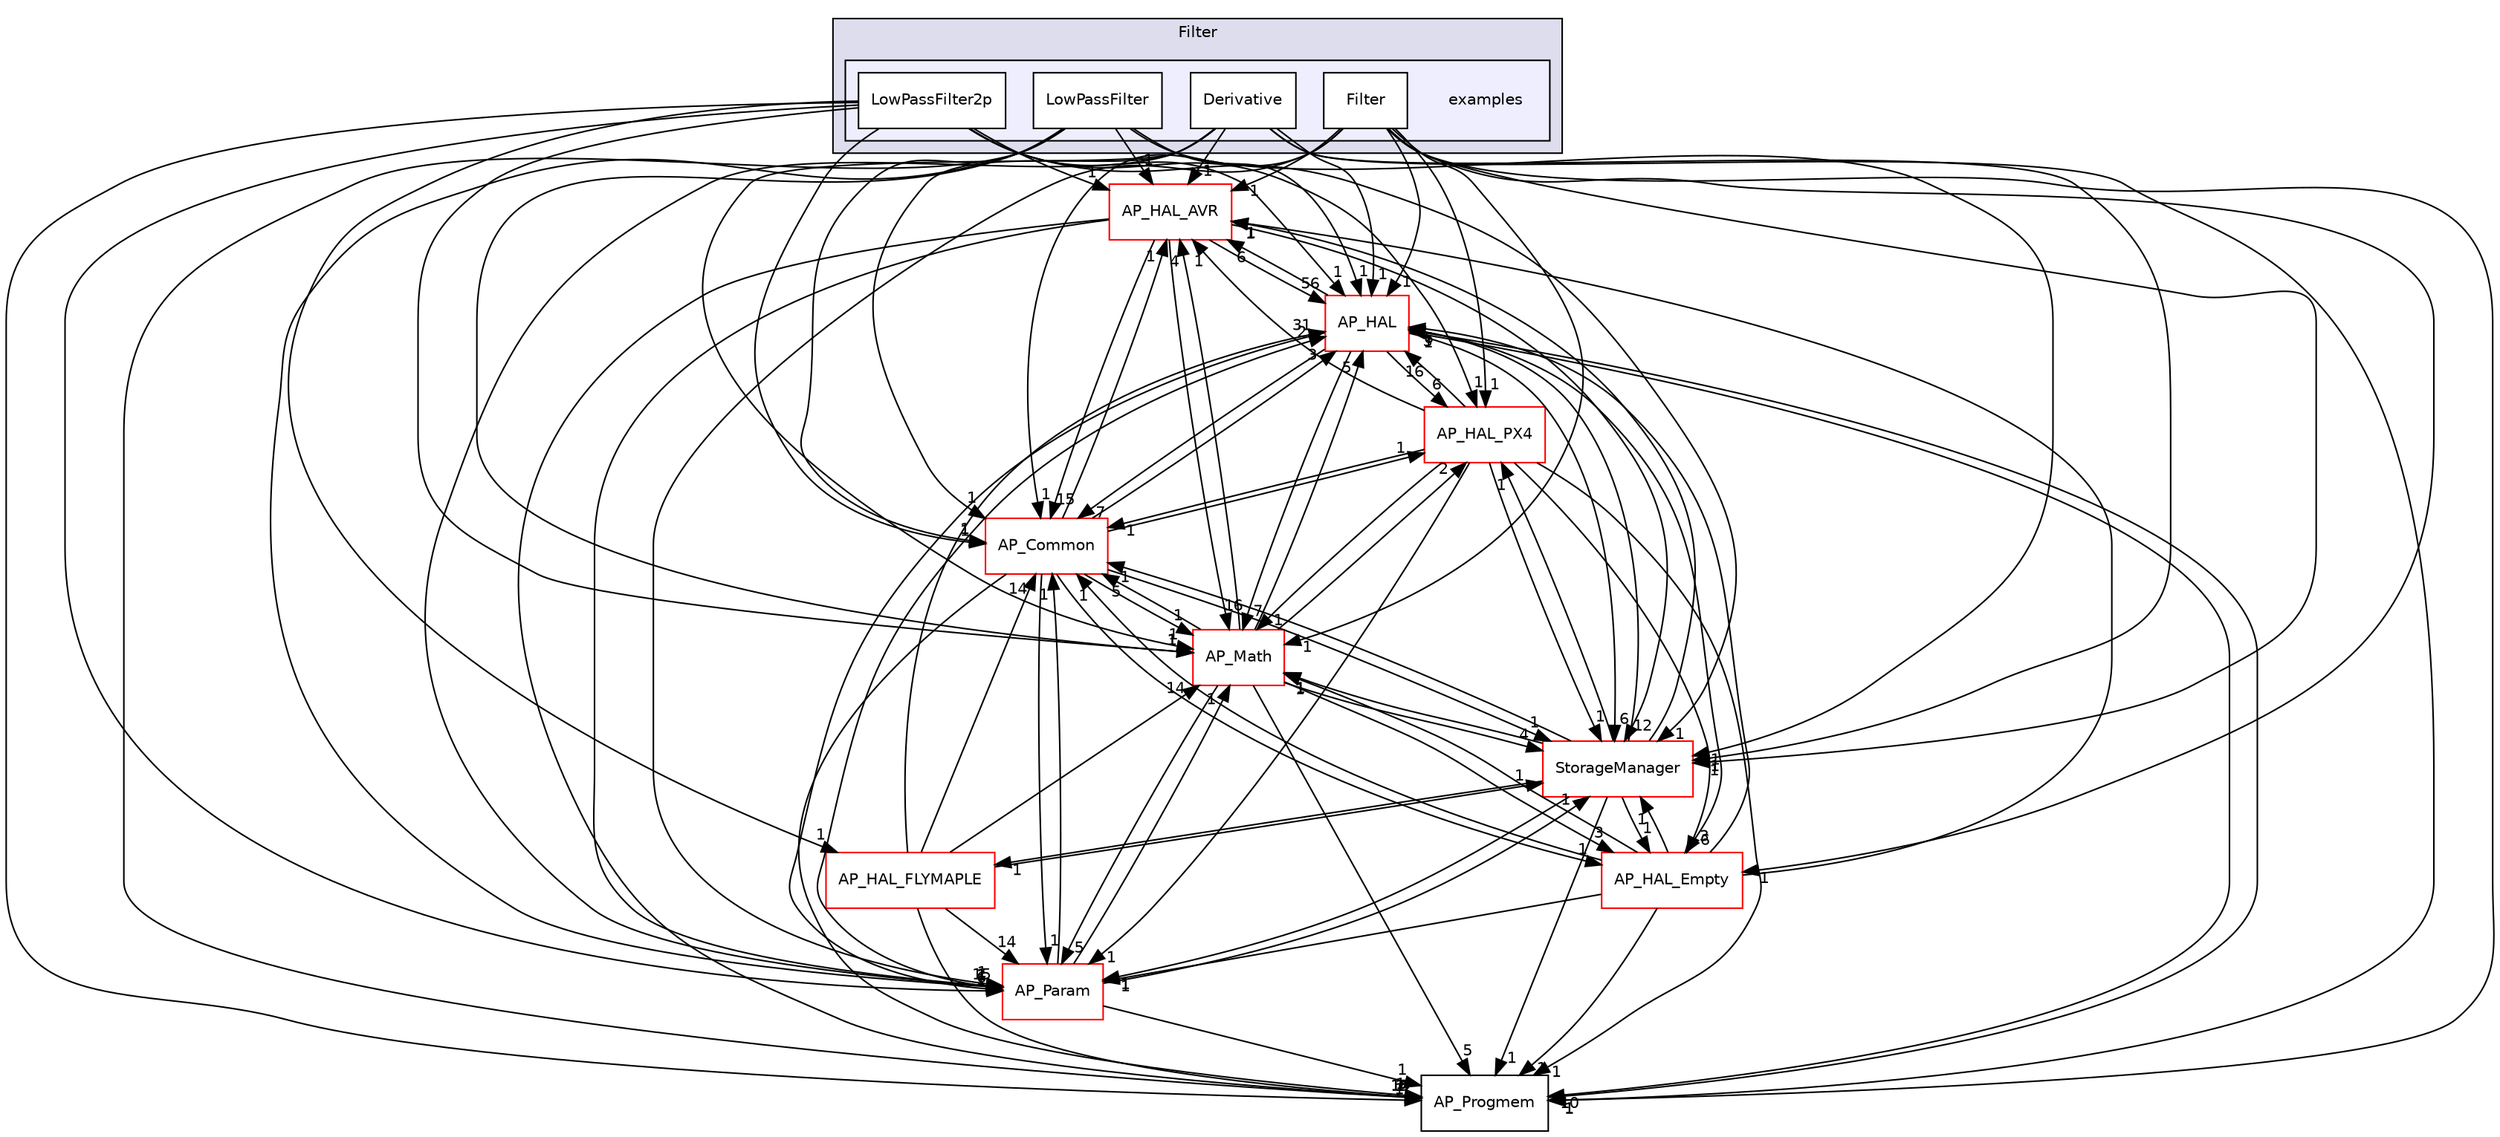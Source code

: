 digraph "libraries/Filter/examples" {
  compound=true
  node [ fontsize="10", fontname="Helvetica"];
  edge [ labelfontsize="10", labelfontname="Helvetica"];
  subgraph clusterdir_a7fc19be35497a7ff9f517e98edaea32 {
    graph [ bgcolor="#ddddee", pencolor="black", label="Filter" fontname="Helvetica", fontsize="10", URL="dir_a7fc19be35497a7ff9f517e98edaea32.html"]
  subgraph clusterdir_211fd9feeb64a8acf312790cd8260375 {
    graph [ bgcolor="#eeeeff", pencolor="black", label="" URL="dir_211fd9feeb64a8acf312790cd8260375.html"];
    dir_211fd9feeb64a8acf312790cd8260375 [shape=plaintext label="examples"];
    dir_cc88768f2cc458abe159ae96b13aa942 [shape=box label="Derivative" color="black" fillcolor="white" style="filled" URL="dir_cc88768f2cc458abe159ae96b13aa942.html"];
    dir_55cfcda18e091bc12809bea9d048df83 [shape=box label="Filter" color="black" fillcolor="white" style="filled" URL="dir_55cfcda18e091bc12809bea9d048df83.html"];
    dir_e94facd91dc148f57dca24ffef2d8800 [shape=box label="LowPassFilter" color="black" fillcolor="white" style="filled" URL="dir_e94facd91dc148f57dca24ffef2d8800.html"];
    dir_c90d296ee2ef6f8df1f63d9b6d7f0574 [shape=box label="LowPassFilter2p" color="black" fillcolor="white" style="filled" URL="dir_c90d296ee2ef6f8df1f63d9b6d7f0574.html"];
  }
  }
  dir_a788fa8059992b455dc670fb6cc9c1a5 [shape=box label="AP_HAL_AVR" fillcolor="white" style="filled" color="red" URL="dir_a788fa8059992b455dc670fb6cc9c1a5.html"];
  dir_1cbc10423b2512b31103883361e0123b [shape=box label="AP_HAL" fillcolor="white" style="filled" color="red" URL="dir_1cbc10423b2512b31103883361e0123b.html"];
  dir_200d929b8d5577e7f19dc05ce443c612 [shape=box label="AP_Param" fillcolor="white" style="filled" color="red" URL="dir_200d929b8d5577e7f19dc05ce443c612.html"];
  dir_bf8ee6ade5f07d9282f3caa02f17a995 [shape=box label="AP_HAL_Empty" fillcolor="white" style="filled" color="red" URL="dir_bf8ee6ade5f07d9282f3caa02f17a995.html"];
  dir_943e52f8581fabc839a1d5cc5644b223 [shape=box label="StorageManager" fillcolor="white" style="filled" color="red" URL="dir_943e52f8581fabc839a1d5cc5644b223.html"];
  dir_93fb9127672489656ce87df72f6e986d [shape=box label="AP_Math" fillcolor="white" style="filled" color="red" URL="dir_93fb9127672489656ce87df72f6e986d.html"];
  dir_76c3a7c075633ea7df6dd8cefcefbb8f [shape=box label="AP_Progmem" URL="dir_76c3a7c075633ea7df6dd8cefcefbb8f.html"];
  dir_df3f4256615fd4197927a84a019a8bd8 [shape=box label="AP_Common" fillcolor="white" style="filled" color="red" URL="dir_df3f4256615fd4197927a84a019a8bd8.html"];
  dir_79faf3bb0ccba03adcd32b8dc329cae8 [shape=box label="AP_HAL_PX4" fillcolor="white" style="filled" color="red" URL="dir_79faf3bb0ccba03adcd32b8dc329cae8.html"];
  dir_27aac1b292e2310d4a0e80f286dc9b56 [shape=box label="AP_HAL_FLYMAPLE" fillcolor="white" style="filled" color="red" URL="dir_27aac1b292e2310d4a0e80f286dc9b56.html"];
  dir_cc88768f2cc458abe159ae96b13aa942->dir_a788fa8059992b455dc670fb6cc9c1a5 [headlabel="1", labeldistance=1.5 headhref="dir_000173_000045.html"];
  dir_cc88768f2cc458abe159ae96b13aa942->dir_1cbc10423b2512b31103883361e0123b [headlabel="1", labeldistance=1.5 headhref="dir_000173_000044.html"];
  dir_cc88768f2cc458abe159ae96b13aa942->dir_200d929b8d5577e7f19dc05ce443c612 [headlabel="1", labeldistance=1.5 headhref="dir_000173_000144.html"];
  dir_cc88768f2cc458abe159ae96b13aa942->dir_943e52f8581fabc839a1d5cc5644b223 [headlabel="1", labeldistance=1.5 headhref="dir_000173_000195.html"];
  dir_cc88768f2cc458abe159ae96b13aa942->dir_93fb9127672489656ce87df72f6e986d [headlabel="1", labeldistance=1.5 headhref="dir_000173_000111.html"];
  dir_cc88768f2cc458abe159ae96b13aa942->dir_76c3a7c075633ea7df6dd8cefcefbb8f [headlabel="1", labeldistance=1.5 headhref="dir_000173_000148.html"];
  dir_cc88768f2cc458abe159ae96b13aa942->dir_df3f4256615fd4197927a84a019a8bd8 [headlabel="1", labeldistance=1.5 headhref="dir_000173_000028.html"];
  dir_a788fa8059992b455dc670fb6cc9c1a5->dir_1cbc10423b2512b31103883361e0123b [headlabel="56", labeldistance=1.5 headhref="dir_000045_000044.html"];
  dir_a788fa8059992b455dc670fb6cc9c1a5->dir_200d929b8d5577e7f19dc05ce443c612 [headlabel="15", labeldistance=1.5 headhref="dir_000045_000144.html"];
  dir_a788fa8059992b455dc670fb6cc9c1a5->dir_943e52f8581fabc839a1d5cc5644b223 [headlabel="12", labeldistance=1.5 headhref="dir_000045_000195.html"];
  dir_a788fa8059992b455dc670fb6cc9c1a5->dir_93fb9127672489656ce87df72f6e986d [headlabel="16", labeldistance=1.5 headhref="dir_000045_000111.html"];
  dir_a788fa8059992b455dc670fb6cc9c1a5->dir_76c3a7c075633ea7df6dd8cefcefbb8f [headlabel="15", labeldistance=1.5 headhref="dir_000045_000148.html"];
  dir_a788fa8059992b455dc670fb6cc9c1a5->dir_df3f4256615fd4197927a84a019a8bd8 [headlabel="15", labeldistance=1.5 headhref="dir_000045_000028.html"];
  dir_1cbc10423b2512b31103883361e0123b->dir_a788fa8059992b455dc670fb6cc9c1a5 [headlabel="6", labeldistance=1.5 headhref="dir_000044_000045.html"];
  dir_1cbc10423b2512b31103883361e0123b->dir_200d929b8d5577e7f19dc05ce443c612 [headlabel="6", labeldistance=1.5 headhref="dir_000044_000144.html"];
  dir_1cbc10423b2512b31103883361e0123b->dir_bf8ee6ade5f07d9282f3caa02f17a995 [headlabel="6", labeldistance=1.5 headhref="dir_000044_000046.html"];
  dir_1cbc10423b2512b31103883361e0123b->dir_943e52f8581fabc839a1d5cc5644b223 [headlabel="6", labeldistance=1.5 headhref="dir_000044_000195.html"];
  dir_1cbc10423b2512b31103883361e0123b->dir_93fb9127672489656ce87df72f6e986d [headlabel="7", labeldistance=1.5 headhref="dir_000044_000111.html"];
  dir_1cbc10423b2512b31103883361e0123b->dir_76c3a7c075633ea7df6dd8cefcefbb8f [headlabel="10", labeldistance=1.5 headhref="dir_000044_000148.html"];
  dir_1cbc10423b2512b31103883361e0123b->dir_df3f4256615fd4197927a84a019a8bd8 [headlabel="7", labeldistance=1.5 headhref="dir_000044_000028.html"];
  dir_1cbc10423b2512b31103883361e0123b->dir_79faf3bb0ccba03adcd32b8dc329cae8 [headlabel="6", labeldistance=1.5 headhref="dir_000044_000049.html"];
  dir_200d929b8d5577e7f19dc05ce443c612->dir_1cbc10423b2512b31103883361e0123b [headlabel="2", labeldistance=1.5 headhref="dir_000144_000044.html"];
  dir_200d929b8d5577e7f19dc05ce443c612->dir_943e52f8581fabc839a1d5cc5644b223 [headlabel="1", labeldistance=1.5 headhref="dir_000144_000195.html"];
  dir_200d929b8d5577e7f19dc05ce443c612->dir_93fb9127672489656ce87df72f6e986d [headlabel="1", labeldistance=1.5 headhref="dir_000144_000111.html"];
  dir_200d929b8d5577e7f19dc05ce443c612->dir_76c3a7c075633ea7df6dd8cefcefbb8f [headlabel="1", labeldistance=1.5 headhref="dir_000144_000148.html"];
  dir_200d929b8d5577e7f19dc05ce443c612->dir_df3f4256615fd4197927a84a019a8bd8 [headlabel="1", labeldistance=1.5 headhref="dir_000144_000028.html"];
  dir_c90d296ee2ef6f8df1f63d9b6d7f0574->dir_a788fa8059992b455dc670fb6cc9c1a5 [headlabel="1", labeldistance=1.5 headhref="dir_000176_000045.html"];
  dir_c90d296ee2ef6f8df1f63d9b6d7f0574->dir_1cbc10423b2512b31103883361e0123b [headlabel="1", labeldistance=1.5 headhref="dir_000176_000044.html"];
  dir_c90d296ee2ef6f8df1f63d9b6d7f0574->dir_200d929b8d5577e7f19dc05ce443c612 [headlabel="1", labeldistance=1.5 headhref="dir_000176_000144.html"];
  dir_c90d296ee2ef6f8df1f63d9b6d7f0574->dir_943e52f8581fabc839a1d5cc5644b223 [headlabel="1", labeldistance=1.5 headhref="dir_000176_000195.html"];
  dir_c90d296ee2ef6f8df1f63d9b6d7f0574->dir_93fb9127672489656ce87df72f6e986d [headlabel="1", labeldistance=1.5 headhref="dir_000176_000111.html"];
  dir_c90d296ee2ef6f8df1f63d9b6d7f0574->dir_76c3a7c075633ea7df6dd8cefcefbb8f [headlabel="1", labeldistance=1.5 headhref="dir_000176_000148.html"];
  dir_c90d296ee2ef6f8df1f63d9b6d7f0574->dir_df3f4256615fd4197927a84a019a8bd8 [headlabel="1", labeldistance=1.5 headhref="dir_000176_000028.html"];
  dir_c90d296ee2ef6f8df1f63d9b6d7f0574->dir_79faf3bb0ccba03adcd32b8dc329cae8 [headlabel="1", labeldistance=1.5 headhref="dir_000176_000049.html"];
  dir_c90d296ee2ef6f8df1f63d9b6d7f0574->dir_27aac1b292e2310d4a0e80f286dc9b56 [headlabel="1", labeldistance=1.5 headhref="dir_000176_000047.html"];
  dir_e94facd91dc148f57dca24ffef2d8800->dir_a788fa8059992b455dc670fb6cc9c1a5 [headlabel="1", labeldistance=1.5 headhref="dir_000175_000045.html"];
  dir_e94facd91dc148f57dca24ffef2d8800->dir_1cbc10423b2512b31103883361e0123b [headlabel="1", labeldistance=1.5 headhref="dir_000175_000044.html"];
  dir_e94facd91dc148f57dca24ffef2d8800->dir_200d929b8d5577e7f19dc05ce443c612 [headlabel="1", labeldistance=1.5 headhref="dir_000175_000144.html"];
  dir_e94facd91dc148f57dca24ffef2d8800->dir_943e52f8581fabc839a1d5cc5644b223 [headlabel="1", labeldistance=1.5 headhref="dir_000175_000195.html"];
  dir_e94facd91dc148f57dca24ffef2d8800->dir_93fb9127672489656ce87df72f6e986d [headlabel="1", labeldistance=1.5 headhref="dir_000175_000111.html"];
  dir_e94facd91dc148f57dca24ffef2d8800->dir_76c3a7c075633ea7df6dd8cefcefbb8f [headlabel="1", labeldistance=1.5 headhref="dir_000175_000148.html"];
  dir_e94facd91dc148f57dca24ffef2d8800->dir_df3f4256615fd4197927a84a019a8bd8 [headlabel="1", labeldistance=1.5 headhref="dir_000175_000028.html"];
  dir_bf8ee6ade5f07d9282f3caa02f17a995->dir_a788fa8059992b455dc670fb6cc9c1a5 [headlabel="1", labeldistance=1.5 headhref="dir_000046_000045.html"];
  dir_bf8ee6ade5f07d9282f3caa02f17a995->dir_1cbc10423b2512b31103883361e0123b [headlabel="6", labeldistance=1.5 headhref="dir_000046_000044.html"];
  dir_bf8ee6ade5f07d9282f3caa02f17a995->dir_200d929b8d5577e7f19dc05ce443c612 [headlabel="1", labeldistance=1.5 headhref="dir_000046_000144.html"];
  dir_bf8ee6ade5f07d9282f3caa02f17a995->dir_943e52f8581fabc839a1d5cc5644b223 [headlabel="1", labeldistance=1.5 headhref="dir_000046_000195.html"];
  dir_bf8ee6ade5f07d9282f3caa02f17a995->dir_93fb9127672489656ce87df72f6e986d [headlabel="1", labeldistance=1.5 headhref="dir_000046_000111.html"];
  dir_bf8ee6ade5f07d9282f3caa02f17a995->dir_76c3a7c075633ea7df6dd8cefcefbb8f [headlabel="1", labeldistance=1.5 headhref="dir_000046_000148.html"];
  dir_bf8ee6ade5f07d9282f3caa02f17a995->dir_df3f4256615fd4197927a84a019a8bd8 [headlabel="1", labeldistance=1.5 headhref="dir_000046_000028.html"];
  dir_943e52f8581fabc839a1d5cc5644b223->dir_a788fa8059992b455dc670fb6cc9c1a5 [headlabel="1", labeldistance=1.5 headhref="dir_000195_000045.html"];
  dir_943e52f8581fabc839a1d5cc5644b223->dir_1cbc10423b2512b31103883361e0123b [headlabel="3", labeldistance=1.5 headhref="dir_000195_000044.html"];
  dir_943e52f8581fabc839a1d5cc5644b223->dir_200d929b8d5577e7f19dc05ce443c612 [headlabel="1", labeldistance=1.5 headhref="dir_000195_000144.html"];
  dir_943e52f8581fabc839a1d5cc5644b223->dir_bf8ee6ade5f07d9282f3caa02f17a995 [headlabel="1", labeldistance=1.5 headhref="dir_000195_000046.html"];
  dir_943e52f8581fabc839a1d5cc5644b223->dir_93fb9127672489656ce87df72f6e986d [headlabel="1", labeldistance=1.5 headhref="dir_000195_000111.html"];
  dir_943e52f8581fabc839a1d5cc5644b223->dir_76c3a7c075633ea7df6dd8cefcefbb8f [headlabel="1", labeldistance=1.5 headhref="dir_000195_000148.html"];
  dir_943e52f8581fabc839a1d5cc5644b223->dir_df3f4256615fd4197927a84a019a8bd8 [headlabel="1", labeldistance=1.5 headhref="dir_000195_000028.html"];
  dir_943e52f8581fabc839a1d5cc5644b223->dir_79faf3bb0ccba03adcd32b8dc329cae8 [headlabel="1", labeldistance=1.5 headhref="dir_000195_000049.html"];
  dir_943e52f8581fabc839a1d5cc5644b223->dir_27aac1b292e2310d4a0e80f286dc9b56 [headlabel="1", labeldistance=1.5 headhref="dir_000195_000047.html"];
  dir_93fb9127672489656ce87df72f6e986d->dir_a788fa8059992b455dc670fb6cc9c1a5 [headlabel="4", labeldistance=1.5 headhref="dir_000111_000045.html"];
  dir_93fb9127672489656ce87df72f6e986d->dir_1cbc10423b2512b31103883361e0123b [headlabel="5", labeldistance=1.5 headhref="dir_000111_000044.html"];
  dir_93fb9127672489656ce87df72f6e986d->dir_200d929b8d5577e7f19dc05ce443c612 [headlabel="5", labeldistance=1.5 headhref="dir_000111_000144.html"];
  dir_93fb9127672489656ce87df72f6e986d->dir_bf8ee6ade5f07d9282f3caa02f17a995 [headlabel="3", labeldistance=1.5 headhref="dir_000111_000046.html"];
  dir_93fb9127672489656ce87df72f6e986d->dir_943e52f8581fabc839a1d5cc5644b223 [headlabel="4", labeldistance=1.5 headhref="dir_000111_000195.html"];
  dir_93fb9127672489656ce87df72f6e986d->dir_76c3a7c075633ea7df6dd8cefcefbb8f [headlabel="5", labeldistance=1.5 headhref="dir_000111_000148.html"];
  dir_93fb9127672489656ce87df72f6e986d->dir_df3f4256615fd4197927a84a019a8bd8 [headlabel="5", labeldistance=1.5 headhref="dir_000111_000028.html"];
  dir_93fb9127672489656ce87df72f6e986d->dir_79faf3bb0ccba03adcd32b8dc329cae8 [headlabel="2", labeldistance=1.5 headhref="dir_000111_000049.html"];
  dir_76c3a7c075633ea7df6dd8cefcefbb8f->dir_1cbc10423b2512b31103883361e0123b [headlabel="1", labeldistance=1.5 headhref="dir_000148_000044.html"];
  dir_df3f4256615fd4197927a84a019a8bd8->dir_a788fa8059992b455dc670fb6cc9c1a5 [headlabel="1", labeldistance=1.5 headhref="dir_000028_000045.html"];
  dir_df3f4256615fd4197927a84a019a8bd8->dir_1cbc10423b2512b31103883361e0123b [headlabel="3", labeldistance=1.5 headhref="dir_000028_000044.html"];
  dir_df3f4256615fd4197927a84a019a8bd8->dir_200d929b8d5577e7f19dc05ce443c612 [headlabel="1", labeldistance=1.5 headhref="dir_000028_000144.html"];
  dir_df3f4256615fd4197927a84a019a8bd8->dir_bf8ee6ade5f07d9282f3caa02f17a995 [headlabel="1", labeldistance=1.5 headhref="dir_000028_000046.html"];
  dir_df3f4256615fd4197927a84a019a8bd8->dir_943e52f8581fabc839a1d5cc5644b223 [headlabel="1", labeldistance=1.5 headhref="dir_000028_000195.html"];
  dir_df3f4256615fd4197927a84a019a8bd8->dir_93fb9127672489656ce87df72f6e986d [headlabel="1", labeldistance=1.5 headhref="dir_000028_000111.html"];
  dir_df3f4256615fd4197927a84a019a8bd8->dir_76c3a7c075633ea7df6dd8cefcefbb8f [headlabel="1", labeldistance=1.5 headhref="dir_000028_000148.html"];
  dir_df3f4256615fd4197927a84a019a8bd8->dir_79faf3bb0ccba03adcd32b8dc329cae8 [headlabel="1", labeldistance=1.5 headhref="dir_000028_000049.html"];
  dir_79faf3bb0ccba03adcd32b8dc329cae8->dir_a788fa8059992b455dc670fb6cc9c1a5 [headlabel="1", labeldistance=1.5 headhref="dir_000049_000045.html"];
  dir_79faf3bb0ccba03adcd32b8dc329cae8->dir_1cbc10423b2512b31103883361e0123b [headlabel="16", labeldistance=1.5 headhref="dir_000049_000044.html"];
  dir_79faf3bb0ccba03adcd32b8dc329cae8->dir_200d929b8d5577e7f19dc05ce443c612 [headlabel="1", labeldistance=1.5 headhref="dir_000049_000144.html"];
  dir_79faf3bb0ccba03adcd32b8dc329cae8->dir_bf8ee6ade5f07d9282f3caa02f17a995 [headlabel="3", labeldistance=1.5 headhref="dir_000049_000046.html"];
  dir_79faf3bb0ccba03adcd32b8dc329cae8->dir_943e52f8581fabc839a1d5cc5644b223 [headlabel="1", labeldistance=1.5 headhref="dir_000049_000195.html"];
  dir_79faf3bb0ccba03adcd32b8dc329cae8->dir_93fb9127672489656ce87df72f6e986d [headlabel="1", labeldistance=1.5 headhref="dir_000049_000111.html"];
  dir_79faf3bb0ccba03adcd32b8dc329cae8->dir_76c3a7c075633ea7df6dd8cefcefbb8f [headlabel="1", labeldistance=1.5 headhref="dir_000049_000148.html"];
  dir_79faf3bb0ccba03adcd32b8dc329cae8->dir_df3f4256615fd4197927a84a019a8bd8 [headlabel="1", labeldistance=1.5 headhref="dir_000049_000028.html"];
  dir_55cfcda18e091bc12809bea9d048df83->dir_a788fa8059992b455dc670fb6cc9c1a5 [headlabel="1", labeldistance=1.5 headhref="dir_000174_000045.html"];
  dir_55cfcda18e091bc12809bea9d048df83->dir_1cbc10423b2512b31103883361e0123b [headlabel="1", labeldistance=1.5 headhref="dir_000174_000044.html"];
  dir_55cfcda18e091bc12809bea9d048df83->dir_200d929b8d5577e7f19dc05ce443c612 [headlabel="1", labeldistance=1.5 headhref="dir_000174_000144.html"];
  dir_55cfcda18e091bc12809bea9d048df83->dir_bf8ee6ade5f07d9282f3caa02f17a995 [headlabel="1", labeldistance=1.5 headhref="dir_000174_000046.html"];
  dir_55cfcda18e091bc12809bea9d048df83->dir_943e52f8581fabc839a1d5cc5644b223 [headlabel="1", labeldistance=1.5 headhref="dir_000174_000195.html"];
  dir_55cfcda18e091bc12809bea9d048df83->dir_93fb9127672489656ce87df72f6e986d [headlabel="1", labeldistance=1.5 headhref="dir_000174_000111.html"];
  dir_55cfcda18e091bc12809bea9d048df83->dir_76c3a7c075633ea7df6dd8cefcefbb8f [headlabel="1", labeldistance=1.5 headhref="dir_000174_000148.html"];
  dir_55cfcda18e091bc12809bea9d048df83->dir_df3f4256615fd4197927a84a019a8bd8 [headlabel="1", labeldistance=1.5 headhref="dir_000174_000028.html"];
  dir_55cfcda18e091bc12809bea9d048df83->dir_79faf3bb0ccba03adcd32b8dc329cae8 [headlabel="1", labeldistance=1.5 headhref="dir_000174_000049.html"];
  dir_27aac1b292e2310d4a0e80f286dc9b56->dir_1cbc10423b2512b31103883361e0123b [headlabel="31", labeldistance=1.5 headhref="dir_000047_000044.html"];
  dir_27aac1b292e2310d4a0e80f286dc9b56->dir_200d929b8d5577e7f19dc05ce443c612 [headlabel="14", labeldistance=1.5 headhref="dir_000047_000144.html"];
  dir_27aac1b292e2310d4a0e80f286dc9b56->dir_943e52f8581fabc839a1d5cc5644b223 [headlabel="1", labeldistance=1.5 headhref="dir_000047_000195.html"];
  dir_27aac1b292e2310d4a0e80f286dc9b56->dir_93fb9127672489656ce87df72f6e986d [headlabel="14", labeldistance=1.5 headhref="dir_000047_000111.html"];
  dir_27aac1b292e2310d4a0e80f286dc9b56->dir_76c3a7c075633ea7df6dd8cefcefbb8f [headlabel="14", labeldistance=1.5 headhref="dir_000047_000148.html"];
  dir_27aac1b292e2310d4a0e80f286dc9b56->dir_df3f4256615fd4197927a84a019a8bd8 [headlabel="14", labeldistance=1.5 headhref="dir_000047_000028.html"];
}
